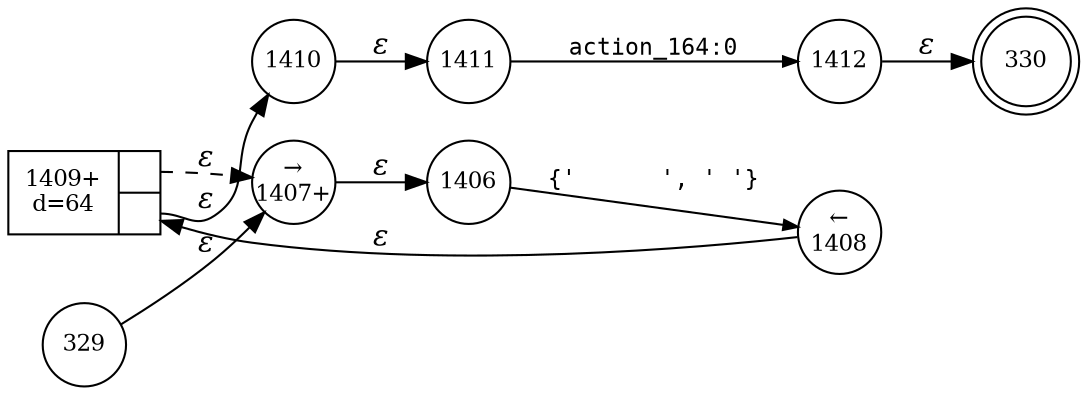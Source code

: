 digraph ATN {
rankdir=LR;
s330[fontsize=11, label="330", shape=doublecircle, fixedsize=true, width=.6];
s1408[fontsize=11,label="&larr;\n1408", shape=circle, fixedsize=true, width=.55, peripheries=1];
s1409[fontsize=11,label="{1409+\nd=64|{<p0>|<p1>}}", shape=record, fixedsize=false, peripheries=1];
s1410[fontsize=11,label="1410", shape=circle, fixedsize=true, width=.55, peripheries=1];
s1411[fontsize=11,label="1411", shape=circle, fixedsize=true, width=.55, peripheries=1];
s1412[fontsize=11,label="1412", shape=circle, fixedsize=true, width=.55, peripheries=1];
s329[fontsize=11,label="329", shape=circle, fixedsize=true, width=.55, peripheries=1];
s1406[fontsize=11,label="1406", shape=circle, fixedsize=true, width=.55, peripheries=1];
s1407[fontsize=11,label="&rarr;\n1407+", shape=circle, fixedsize=true, width=.55, peripheries=1];
s329 -> s1407 [fontname="Times-Italic", label="&epsilon;"];
s1407 -> s1406 [fontname="Times-Italic", label="&epsilon;"];
s1406 -> s1408 [fontsize=11, fontname="Courier", arrowsize=.7, label = "{'	', ' '}", arrowhead = normal];
s1408 -> s1409 [fontname="Times-Italic", label="&epsilon;"];
s1409:p0 -> s1407 [fontname="Times-Italic", label="&epsilon;", style="dashed"];
s1409:p1 -> s1410 [fontname="Times-Italic", label="&epsilon;"];
s1410 -> s1411 [fontname="Times-Italic", label="&epsilon;"];
s1411 -> s1412 [fontsize=11, fontname="Courier", arrowsize=.7, label = "action_164:0", arrowhead = normal];
s1412 -> s330 [fontname="Times-Italic", label="&epsilon;"];
}